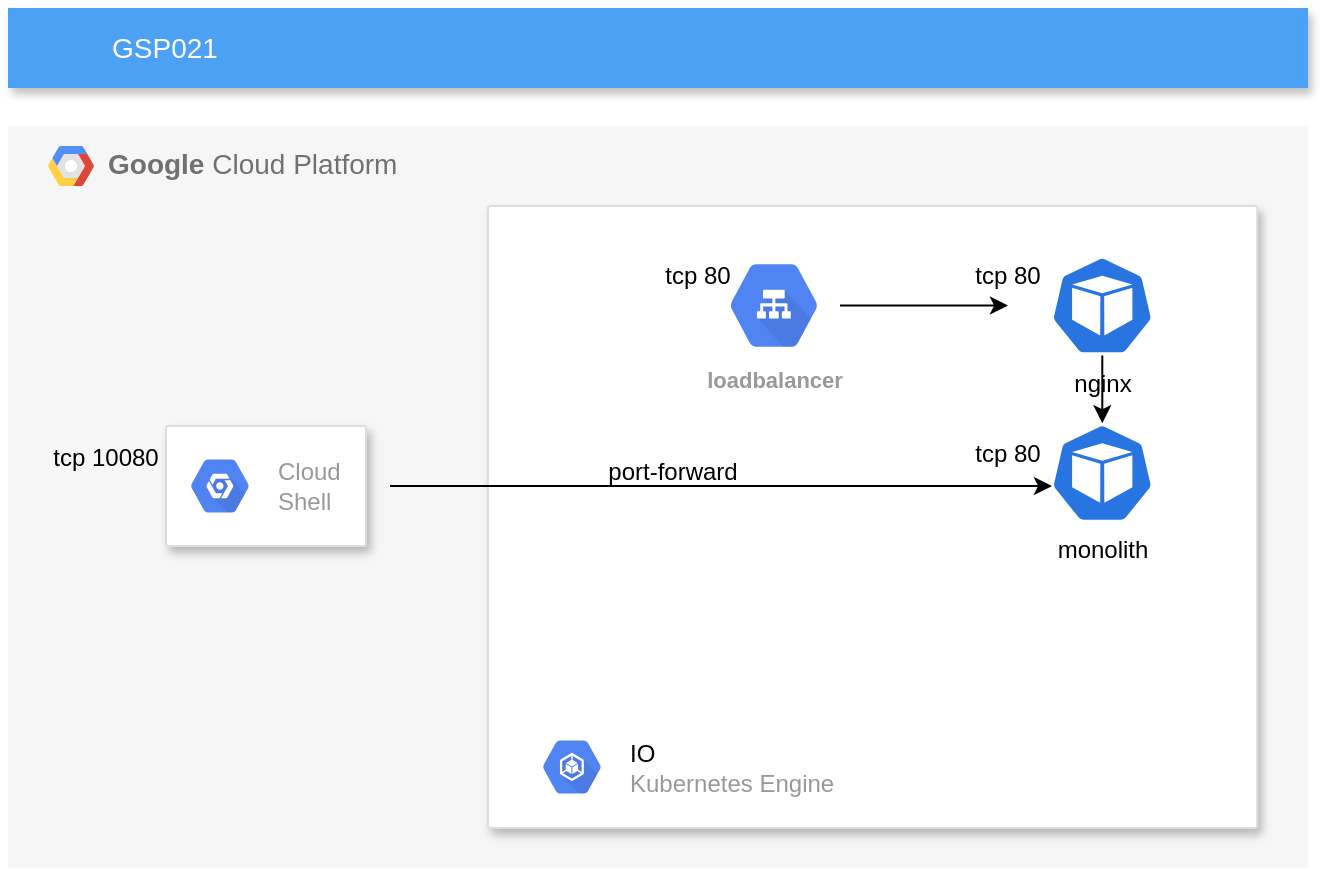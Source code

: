 <mxfile version="16.4.5" type="github">
  <diagram id="f106602c-feb2-e66a-4537-3a34d633f6aa" name="Page-1">
    <mxGraphModel dx="593" dy="331" grid="1" gridSize="10" guides="1" tooltips="1" connect="1" arrows="1" fold="1" page="1" pageScale="1" pageWidth="1169" pageHeight="827" background="none" math="0" shadow="0">
      <root>
        <mxCell id="0" />
        <mxCell id="1" parent="0" />
        <mxCell id="14" value="&lt;b&gt;Google &lt;/b&gt;Cloud Platform" style="fillColor=#F6F6F6;strokeColor=none;shadow=0;gradientColor=none;fontSize=14;align=left;spacing=10;fontColor=#717171;9E9E9E;verticalAlign=top;spacingTop=-4;fontStyle=0;spacingLeft=40;html=1;" parent="1" vertex="1">
          <mxGeometry x="260" y="99" width="650" height="371" as="geometry" />
        </mxCell>
        <mxCell id="15" value="" style="shape=mxgraph.gcp2.google_cloud_platform;fillColor=#F6F6F6;strokeColor=none;shadow=0;gradientColor=none;" parent="14" vertex="1">
          <mxGeometry width="23" height="20" relative="1" as="geometry">
            <mxPoint x="20" y="10" as="offset" />
          </mxGeometry>
        </mxCell>
        <mxCell id="P-iFF4-MiSTKHHzwctO8-1001" value="" style="strokeColor=#dddddd;shadow=1;strokeWidth=1;rounded=1;absoluteArcSize=1;arcSize=2;verticalAlign=middle;labelPosition=center;verticalLabelPosition=middle;align=center;" parent="14" vertex="1">
          <mxGeometry x="240" y="40" width="384.58" height="311" as="geometry" />
        </mxCell>
        <mxCell id="P-iFF4-MiSTKHHzwctO8-1015" value="" style="edgeStyle=orthogonalEdgeStyle;rounded=0;orthogonalLoop=1;jettySize=auto;html=1;" parent="P-iFF4-MiSTKHHzwctO8-1001" source="P-iFF4-MiSTKHHzwctO8-1005" target="P-iFF4-MiSTKHHzwctO8-1014" edge="1">
          <mxGeometry relative="1" as="geometry" />
        </mxCell>
        <mxCell id="P-iFF4-MiSTKHHzwctO8-1005" value="nginx" style="sketch=0;html=1;dashed=0;whitespace=wrap;fillColor=#2875E2;strokeColor=#ffffff;points=[[0.005,0.63,0],[0.1,0.2,0],[0.9,0.2,0],[0.5,0,0],[0.995,0.63,0],[0.72,0.99,0],[0.5,1,0],[0.28,0.99,0]];shape=mxgraph.kubernetes.icon;prIcon=pod;labelPosition=center;verticalLabelPosition=bottom;align=center;verticalAlign=top;" parent="P-iFF4-MiSTKHHzwctO8-1001" vertex="1">
          <mxGeometry x="259.997" y="24.909" width="94.26" height="49.76" as="geometry" />
        </mxCell>
        <mxCell id="P-iFF4-MiSTKHHzwctO8-1013" style="edgeStyle=orthogonalEdgeStyle;rounded=0;orthogonalLoop=1;jettySize=auto;html=1;" parent="P-iFF4-MiSTKHHzwctO8-1001" source="P-iFF4-MiSTKHHzwctO8-1008" target="P-iFF4-MiSTKHHzwctO8-1005" edge="1">
          <mxGeometry relative="1" as="geometry" />
        </mxCell>
        <mxCell id="P-iFF4-MiSTKHHzwctO8-1008" value="loadbalancer" style="sketch=0;html=1;fillColor=#5184F3;strokeColor=none;verticalAlign=top;labelPosition=center;verticalLabelPosition=bottom;align=center;spacingTop=-6;fontSize=11;fontStyle=1;fontColor=#999999;shape=mxgraph.gcp2.hexIcon;prIcon=cloud_load_balancing" parent="P-iFF4-MiSTKHHzwctO8-1001" vertex="1">
          <mxGeometry x="109.999" y="19.467" width="65.999" height="60.645" as="geometry" />
        </mxCell>
        <mxCell id="P-iFF4-MiSTKHHzwctO8-1012" value="tcp 80" style="text;html=1;strokeColor=none;fillColor=none;align=center;verticalAlign=middle;whiteSpace=wrap;rounded=0;" parent="P-iFF4-MiSTKHHzwctO8-1001" vertex="1">
          <mxGeometry x="74.999" y="19.467" width="59.999" height="31.1" as="geometry" />
        </mxCell>
        <mxCell id="P-iFF4-MiSTKHHzwctO8-1014" value="monolith" style="sketch=0;html=1;dashed=0;whitespace=wrap;fillColor=#2875E2;strokeColor=#ffffff;points=[[0.005,0.63,0],[0.1,0.2,0],[0.9,0.2,0],[0.5,0,0],[0.995,0.63,0],[0.72,0.99,0],[0.5,1,0],[0.28,0.99,0]];shape=mxgraph.kubernetes.icon;prIcon=pod;labelPosition=center;verticalLabelPosition=bottom;align=center;verticalAlign=top;" parent="P-iFF4-MiSTKHHzwctO8-1001" vertex="1">
          <mxGeometry x="259.997" y="108.62" width="94.26" height="49.76" as="geometry" />
        </mxCell>
        <mxCell id="SuslxJzYCz_BSAXUzK7D-830" value="tcp 80" style="text;html=1;strokeColor=none;fillColor=none;align=center;verticalAlign=middle;whiteSpace=wrap;rounded=0;" vertex="1" parent="P-iFF4-MiSTKHHzwctO8-1001">
          <mxGeometry x="229.999" y="108.617" width="59.999" height="31.1" as="geometry" />
        </mxCell>
        <mxCell id="SuslxJzYCz_BSAXUzK7D-833" value="tcp 80" style="text;html=1;strokeColor=none;fillColor=none;align=center;verticalAlign=middle;whiteSpace=wrap;rounded=0;" vertex="1" parent="P-iFF4-MiSTKHHzwctO8-1001">
          <mxGeometry x="229.999" y="19.467" width="59.999" height="31.1" as="geometry" />
        </mxCell>
        <mxCell id="SuslxJzYCz_BSAXUzK7D-834" value="port-forward" style="text;html=1;strokeColor=none;fillColor=none;align=center;verticalAlign=middle;whiteSpace=wrap;rounded=0;" vertex="1" parent="P-iFF4-MiSTKHHzwctO8-1001">
          <mxGeometry x="55" y="117.62" width="75" height="31.1" as="geometry" />
        </mxCell>
        <mxCell id="SuslxJzYCz_BSAXUzK7D-831" style="edgeStyle=orthogonalEdgeStyle;rounded=0;orthogonalLoop=1;jettySize=auto;html=1;exitX=1;exitY=0.5;exitDx=0;exitDy=0;" edge="1" parent="14">
          <mxGeometry relative="1" as="geometry">
            <mxPoint x="191" y="180" as="sourcePoint" />
            <mxPoint x="522" y="180" as="targetPoint" />
          </mxGeometry>
        </mxCell>
        <mxCell id="SuslxJzYCz_BSAXUzK7D-818" value="" style="strokeColor=#dddddd;shadow=1;strokeWidth=1;rounded=1;absoluteArcSize=1;arcSize=2;" vertex="1" parent="14">
          <mxGeometry x="79" y="150" width="100" height="60" as="geometry" />
        </mxCell>
        <mxCell id="SuslxJzYCz_BSAXUzK7D-819" value="Cloud&#xa;Shell" style="sketch=0;dashed=0;connectable=0;html=1;fillColor=#5184F3;strokeColor=none;shape=mxgraph.gcp2.hexIcon;prIcon=placeholder;part=1;labelPosition=right;verticalLabelPosition=middle;align=left;verticalAlign=middle;spacingLeft=5;fontColor=#999999;fontSize=12;" vertex="1" parent="SuslxJzYCz_BSAXUzK7D-818">
          <mxGeometry y="0.5" width="44" height="39" relative="1" as="geometry">
            <mxPoint x="5" y="-19.5" as="offset" />
          </mxGeometry>
        </mxCell>
        <mxCell id="SuslxJzYCz_BSAXUzK7D-829" value="tcp 10080" style="text;html=1;strokeColor=none;fillColor=none;align=center;verticalAlign=middle;whiteSpace=wrap;rounded=0;" vertex="1" parent="14">
          <mxGeometry x="18.999" y="149.997" width="59.999" height="31.1" as="geometry" />
        </mxCell>
        <mxCell id="818" value="GSP021" style="fillColor=#4DA1F5;strokeColor=none;shadow=1;gradientColor=none;fontSize=14;align=left;spacingLeft=50;fontColor=#ffffff;html=1;" parent="1" vertex="1">
          <mxGeometry x="260" y="40" width="650" height="40" as="geometry" />
        </mxCell>
        <mxCell id="P-iFF4-MiSTKHHzwctO8-1002" value="&lt;font color=&quot;#000000&quot;&gt;IO&lt;/font&gt;&lt;br&gt;Kubernetes Engine" style="sketch=0;dashed=0;connectable=0;html=1;fillColor=#5184F3;strokeColor=none;shape=mxgraph.gcp2.hexIcon;prIcon=container_engine;part=1;labelPosition=right;verticalLabelPosition=middle;align=left;verticalAlign=middle;spacingLeft=5;fontColor=#999999;fontSize=12;" parent="1" vertex="1">
          <mxGeometry y="0.5" width="44" height="39" relative="1" as="geometry">
            <mxPoint x="520" y="400" as="offset" />
          </mxGeometry>
        </mxCell>
      </root>
    </mxGraphModel>
  </diagram>
</mxfile>
